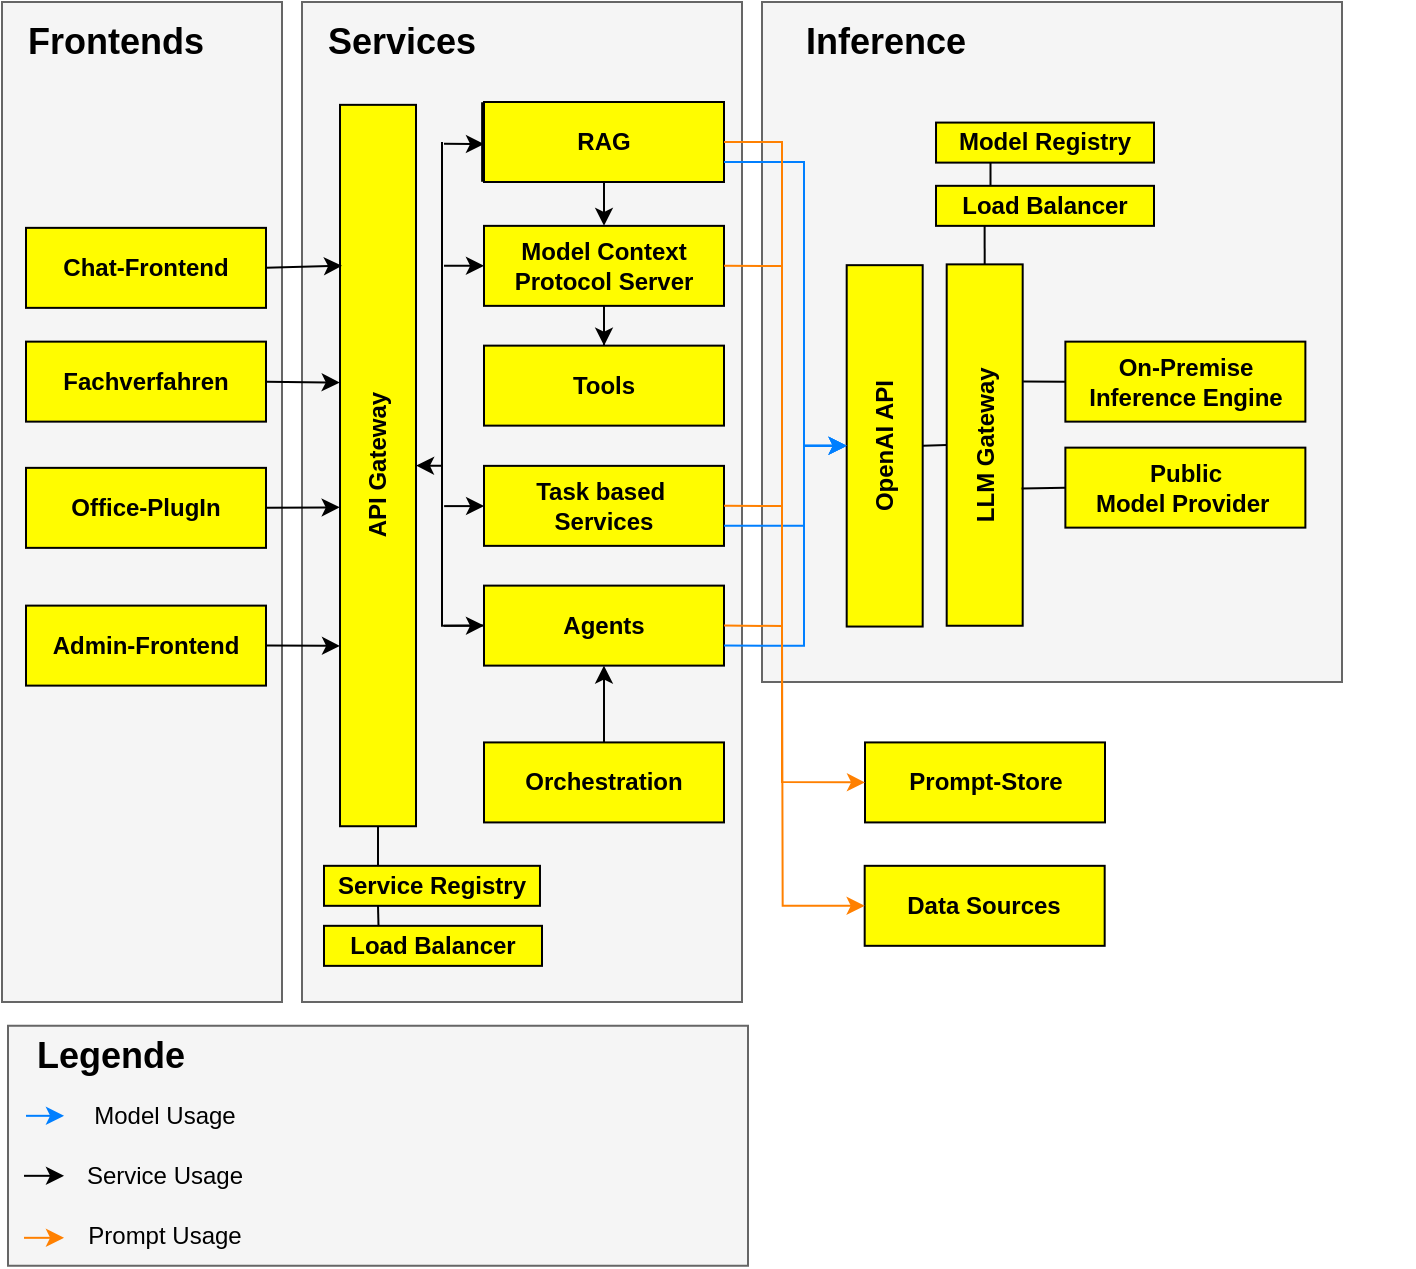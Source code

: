 <mxfile version="26.2.9">
  <diagram name="Seite-1" id="kuKYlrmnADWF5oXy6Rb2">
    <mxGraphModel grid="1" page="1" gridSize="10" guides="1" tooltips="1" connect="1" arrows="1" fold="1" pageScale="1" pageWidth="827" pageHeight="1169" math="0" shadow="0">
      <root>
        <mxCell id="0" />
        <mxCell id="1" parent="0" />
        <mxCell id="DlqzDO41IKm8nMjK7mlu-7" value="" style="group" vertex="1" connectable="0" parent="1">
          <mxGeometry x="37" y="80.0" width="675.84" height="450" as="geometry" />
        </mxCell>
        <mxCell id="DlqzDO41IKm8nMjK7mlu-10" value="" style="verticalLabelPosition=bottom;verticalAlign=top;html=1;shape=mxgraph.basic.rect;fillColor2=none;strokeWidth=1;size=20;indent=5;fillColor=#f5f5f5;strokeColor=#666666;fontColor=#333333;" vertex="1" parent="DlqzDO41IKm8nMjK7mlu-7">
          <mxGeometry x="350" y="-50" width="290" height="340" as="geometry" />
        </mxCell>
        <mxCell id="DlqzDO41IKm8nMjK7mlu-9" value="" style="verticalLabelPosition=bottom;verticalAlign=top;html=1;shape=mxgraph.basic.rect;fillColor2=none;strokeWidth=1;size=20;indent=5;fillColor=#f5f5f5;strokeColor=#666666;fontColor=#333333;" vertex="1" parent="DlqzDO41IKm8nMjK7mlu-7">
          <mxGeometry x="120" y="-50" width="220" height="500" as="geometry" />
        </mxCell>
        <mxCell id="DlqzDO41IKm8nMjK7mlu-8" value="" style="verticalLabelPosition=bottom;verticalAlign=top;html=1;shape=mxgraph.basic.rect;fillColor2=none;strokeWidth=1;size=20;indent=5;fillColor=#f5f5f5;strokeColor=#666666;fontColor=#333333;" vertex="1" parent="DlqzDO41IKm8nMjK7mlu-7">
          <mxGeometry x="-30" y="-50" width="140" height="500" as="geometry" />
        </mxCell>
        <mxCell id="acryvnu5nMnUOujy7CY3-5" value="Chat-Frontend" style="rounded=0;whiteSpace=wrap;html=1;fillStyle=solid;fillColor=#FFFC00;fontStyle=1" vertex="1" parent="DlqzDO41IKm8nMjK7mlu-7">
          <mxGeometry x="-18" y="62.93" width="120" height="40" as="geometry" />
        </mxCell>
        <mxCell id="acryvnu5nMnUOujy7CY3-6" value="API Gateway" style="rounded=0;whiteSpace=wrap;html=1;fillStyle=solid;fillColor=#FFFC00;fontStyle=1;rotation=-90;" vertex="1" parent="DlqzDO41IKm8nMjK7mlu-7">
          <mxGeometry x="-22.34" y="162.77" width="360.69" height="38" as="geometry" />
        </mxCell>
        <mxCell id="acryvnu5nMnUOujy7CY3-8" value="API" style="rounded=0;whiteSpace=wrap;html=1;fillStyle=solid;fillColor=#FFFC00;fontStyle=1;rotation=-90;" vertex="1" parent="DlqzDO41IKm8nMjK7mlu-7">
          <mxGeometry x="201" y="9.69" width="38.75" height="20.62" as="geometry" />
        </mxCell>
        <mxCell id="acryvnu5nMnUOujy7CY3-14" value="RAG" style="rounded=0;whiteSpace=wrap;html=1;fillStyle=solid;fillColor=#FFFC00;fontStyle=1" vertex="1" parent="DlqzDO41IKm8nMjK7mlu-7">
          <mxGeometry x="211" width="120" height="40" as="geometry" />
        </mxCell>
        <mxCell id="cqdGEkHqj4qNh4Njctnl-4" value="" style="edgeStyle=orthogonalEdgeStyle;rounded=0;orthogonalLoop=1;jettySize=auto;html=1;" edge="1" parent="DlqzDO41IKm8nMjK7mlu-7" source="acryvnu5nMnUOujy7CY3-15" target="acryvnu5nMnUOujy7CY3-16">
          <mxGeometry relative="1" as="geometry" />
        </mxCell>
        <mxCell id="acryvnu5nMnUOujy7CY3-15" value="Model Context Protocol Server" style="rounded=0;whiteSpace=wrap;html=1;fillStyle=solid;fillColor=#FFFC00;fontStyle=1" vertex="1" parent="DlqzDO41IKm8nMjK7mlu-7">
          <mxGeometry x="211" y="61.93" width="120" height="40" as="geometry" />
        </mxCell>
        <mxCell id="acryvnu5nMnUOujy7CY3-16" value="Tools" style="rounded=0;whiteSpace=wrap;html=1;fillStyle=solid;fillColor=#FFFC00;fontStyle=1" vertex="1" parent="DlqzDO41IKm8nMjK7mlu-7">
          <mxGeometry x="211" y="121.82" width="120" height="40" as="geometry" />
        </mxCell>
        <mxCell id="acryvnu5nMnUOujy7CY3-17" value="Task based&amp;nbsp;&lt;div&gt;Services&lt;/div&gt;" style="rounded=0;whiteSpace=wrap;html=1;fillStyle=solid;fillColor=#FFFC00;fontStyle=1" vertex="1" parent="DlqzDO41IKm8nMjK7mlu-7">
          <mxGeometry x="211" y="181.93" width="120" height="40" as="geometry" />
        </mxCell>
        <mxCell id="acryvnu5nMnUOujy7CY3-18" value="Agents" style="rounded=0;whiteSpace=wrap;html=1;fillStyle=solid;fillColor=#FFFC00;fontStyle=1" vertex="1" parent="DlqzDO41IKm8nMjK7mlu-7">
          <mxGeometry x="211" y="241.81" width="120" height="40" as="geometry" />
        </mxCell>
        <mxCell id="acryvnu5nMnUOujy7CY3-22" value="Service Registry" style="rounded=0;whiteSpace=wrap;html=1;fillStyle=solid;fillColor=#FFFC00;fontStyle=1" vertex="1" parent="DlqzDO41IKm8nMjK7mlu-7">
          <mxGeometry x="131" y="381.91" width="107.99" height="20" as="geometry" />
        </mxCell>
        <mxCell id="acryvnu5nMnUOujy7CY3-24" value="Orchestration" style="rounded=0;whiteSpace=wrap;html=1;fillStyle=solid;fillColor=#FFFC00;fontStyle=1" vertex="1" parent="DlqzDO41IKm8nMjK7mlu-7">
          <mxGeometry x="211" y="320.21" width="120" height="40" as="geometry" />
        </mxCell>
        <mxCell id="acryvnu5nMnUOujy7CY3-25" value="" style="endArrow=none;html=1;rounded=0;" edge="1" parent="DlqzDO41IKm8nMjK7mlu-7">
          <mxGeometry width="50" height="50" relative="1" as="geometry">
            <mxPoint x="190" y="260.91" as="sourcePoint" />
            <mxPoint x="190" y="20.0" as="targetPoint" />
          </mxGeometry>
        </mxCell>
        <mxCell id="acryvnu5nMnUOujy7CY3-27" value="" style="endArrow=none;html=1;rounded=0;entryX=0;entryY=0.5;entryDx=0;entryDy=0;" edge="1" parent="DlqzDO41IKm8nMjK7mlu-7" target="acryvnu5nMnUOujy7CY3-18">
          <mxGeometry width="50" height="50" relative="1" as="geometry">
            <mxPoint x="191" y="261.91" as="sourcePoint" />
            <mxPoint x="131" y="240.21" as="targetPoint" />
          </mxGeometry>
        </mxCell>
        <mxCell id="acryvnu5nMnUOujy7CY3-29" value="" style="endArrow=classic;html=1;rounded=0;exitX=0.5;exitY=0;exitDx=0;exitDy=0;entryX=0.5;entryY=1;entryDx=0;entryDy=0;" edge="1" parent="DlqzDO41IKm8nMjK7mlu-7" source="acryvnu5nMnUOujy7CY3-24" target="acryvnu5nMnUOujy7CY3-18">
          <mxGeometry width="50" height="50" relative="1" as="geometry">
            <mxPoint x="81" y="290.21" as="sourcePoint" />
            <mxPoint x="271" y="284.21" as="targetPoint" />
          </mxGeometry>
        </mxCell>
        <mxCell id="acryvnu5nMnUOujy7CY3-33" value="" style="endArrow=classic;html=1;rounded=0;entryX=0;entryY=0.5;entryDx=0;entryDy=0;" edge="1" parent="DlqzDO41IKm8nMjK7mlu-7" target="acryvnu5nMnUOujy7CY3-15">
          <mxGeometry width="50" height="50" relative="1" as="geometry">
            <mxPoint x="191" y="81.91" as="sourcePoint" />
            <mxPoint x="221" y="21.91" as="targetPoint" />
          </mxGeometry>
        </mxCell>
        <mxCell id="acryvnu5nMnUOujy7CY3-35" value="" style="endArrow=classic;html=1;rounded=0;entryX=0;entryY=0.5;entryDx=0;entryDy=0;" edge="1" parent="DlqzDO41IKm8nMjK7mlu-7">
          <mxGeometry width="50" height="50" relative="1" as="geometry">
            <mxPoint x="191.06" y="202.05" as="sourcePoint" />
            <mxPoint x="211.06" y="202.05" as="targetPoint" />
          </mxGeometry>
        </mxCell>
        <mxCell id="acryvnu5nMnUOujy7CY3-36" value="" style="endArrow=classic;html=1;rounded=0;exitX=1;exitY=0.5;exitDx=0;exitDy=0;entryX=0.777;entryY=0.026;entryDx=0;entryDy=0;entryPerimeter=0;" edge="1" parent="DlqzDO41IKm8nMjK7mlu-7" source="acryvnu5nMnUOujy7CY3-5" target="acryvnu5nMnUOujy7CY3-6">
          <mxGeometry width="50" height="50" relative="1" as="geometry">
            <mxPoint x="120" y="181.91" as="sourcePoint" />
            <mxPoint x="140" y="151.91" as="targetPoint" />
          </mxGeometry>
        </mxCell>
        <mxCell id="acryvnu5nMnUOujy7CY3-37" value="Prompt-Store" style="rounded=0;whiteSpace=wrap;html=1;fillStyle=solid;fillColor=#FFFC00;fontStyle=1" vertex="1" parent="DlqzDO41IKm8nMjK7mlu-7">
          <mxGeometry x="401.5" y="320.21" width="120" height="40" as="geometry" />
        </mxCell>
        <mxCell id="acryvnu5nMnUOujy7CY3-44" value="" style="endArrow=none;html=1;rounded=0;entryX=0.5;entryY=1;entryDx=0;entryDy=0;exitX=0.5;exitY=0;exitDx=0;exitDy=0;endFill=1;startArrow=classic;startFill=1;" edge="1" parent="DlqzDO41IKm8nMjK7mlu-7" source="acryvnu5nMnUOujy7CY3-15" target="acryvnu5nMnUOujy7CY3-14">
          <mxGeometry width="50" height="50" relative="1" as="geometry">
            <mxPoint x="401" y="271.91" as="sourcePoint" />
            <mxPoint x="401" y="91.91" as="targetPoint" />
          </mxGeometry>
        </mxCell>
        <mxCell id="acryvnu5nMnUOujy7CY3-47" value="OpenAI API" style="rounded=0;whiteSpace=wrap;html=1;fillStyle=solid;fillColor=#FFFC00;fontStyle=1;rotation=-90;" vertex="1" parent="DlqzDO41IKm8nMjK7mlu-7">
          <mxGeometry x="321" y="152.93" width="180.69" height="38" as="geometry" />
        </mxCell>
        <mxCell id="acryvnu5nMnUOujy7CY3-48" value="" style="endArrow=classic;html=1;rounded=0;exitX=1;exitY=0.75;exitDx=0;exitDy=0;entryX=0.5;entryY=0;entryDx=0;entryDy=0;strokeColor=#007FFF;" edge="1" parent="DlqzDO41IKm8nMjK7mlu-7" source="acryvnu5nMnUOujy7CY3-14" target="acryvnu5nMnUOujy7CY3-47">
          <mxGeometry width="50" height="50" relative="1" as="geometry">
            <mxPoint x="371" y="161.91" as="sourcePoint" />
            <mxPoint x="391" y="91.91" as="targetPoint" />
            <Array as="points">
              <mxPoint x="371" y="30.0" />
              <mxPoint x="371" y="171.91" />
            </Array>
          </mxGeometry>
        </mxCell>
        <mxCell id="acryvnu5nMnUOujy7CY3-49" value="LLM Gateway" style="rounded=0;whiteSpace=wrap;html=1;fillStyle=solid;fillColor=#FFFC00;fontStyle=1;rotation=-90;" vertex="1" parent="DlqzDO41IKm8nMjK7mlu-7">
          <mxGeometry x="371" y="152.53" width="180.69" height="38" as="geometry" />
        </mxCell>
        <mxCell id="acryvnu5nMnUOujy7CY3-50" value="Model Registry" style="rounded=0;whiteSpace=wrap;html=1;fillStyle=solid;fillColor=#FFFC00;fontStyle=1" vertex="1" parent="DlqzDO41IKm8nMjK7mlu-7">
          <mxGeometry x="437.01" y="10.29" width="108.99" height="20.02" as="geometry" />
        </mxCell>
        <mxCell id="acryvnu5nMnUOujy7CY3-51" value="Load Balancer" style="rounded=0;whiteSpace=wrap;html=1;fillStyle=solid;fillColor=#FFFC00;fontStyle=1" vertex="1" parent="DlqzDO41IKm8nMjK7mlu-7">
          <mxGeometry x="437" y="41.91" width="109" height="20.02" as="geometry" />
        </mxCell>
        <mxCell id="acryvnu5nMnUOujy7CY3-52" value="" style="endArrow=none;html=1;rounded=0;entryX=0.223;entryY=0.991;entryDx=0;entryDy=0;exitX=1;exitY=0.5;exitDx=0;exitDy=0;entryPerimeter=0;" edge="1" parent="DlqzDO41IKm8nMjK7mlu-7" source="acryvnu5nMnUOujy7CY3-49" target="acryvnu5nMnUOujy7CY3-51">
          <mxGeometry width="50" height="50" relative="1" as="geometry">
            <mxPoint x="381" y="271.91" as="sourcePoint" />
            <mxPoint x="381" y="91.91" as="targetPoint" />
          </mxGeometry>
        </mxCell>
        <mxCell id="acryvnu5nMnUOujy7CY3-53" value="On-Premise&lt;br&gt;Inference Engine" style="rounded=0;whiteSpace=wrap;html=1;fillStyle=solid;fillColor=#FFFC00;fontStyle=1" vertex="1" parent="DlqzDO41IKm8nMjK7mlu-7">
          <mxGeometry x="501.69" y="119.82" width="120" height="40" as="geometry" />
        </mxCell>
        <mxCell id="acryvnu5nMnUOujy7CY3-54" value="Public &lt;br&gt;Model Provider&amp;nbsp;" style="rounded=0;whiteSpace=wrap;html=1;fillStyle=solid;fillColor=#FFFC00;fontStyle=1" vertex="1" parent="DlqzDO41IKm8nMjK7mlu-7">
          <mxGeometry x="501.69" y="172.82" width="120" height="40" as="geometry" />
        </mxCell>
        <mxCell id="4rEBPdKsrA841RK2pKU5-1" value="" style="endArrow=classic;html=1;rounded=0;exitX=1;exitY=0.75;exitDx=0;exitDy=0;entryX=0.5;entryY=0;entryDx=0;entryDy=0;strokeColor=#007FFF;" edge="1" parent="DlqzDO41IKm8nMjK7mlu-7" source="acryvnu5nMnUOujy7CY3-18" target="acryvnu5nMnUOujy7CY3-47">
          <mxGeometry width="50" height="50" relative="1" as="geometry">
            <mxPoint x="321" y="141.91" as="sourcePoint" />
            <mxPoint x="371" y="91.91" as="targetPoint" />
            <Array as="points">
              <mxPoint x="371" y="271.91" />
              <mxPoint x="371" y="171.91" />
            </Array>
          </mxGeometry>
        </mxCell>
        <mxCell id="4rEBPdKsrA841RK2pKU5-2" value="" style="endArrow=classic;html=1;rounded=0;exitX=1;exitY=0.75;exitDx=0;exitDy=0;entryX=0.5;entryY=0;entryDx=0;entryDy=0;strokeColor=#007FFF;" edge="1" parent="DlqzDO41IKm8nMjK7mlu-7" source="acryvnu5nMnUOujy7CY3-17" target="acryvnu5nMnUOujy7CY3-47">
          <mxGeometry width="50" height="50" relative="1" as="geometry">
            <mxPoint x="341" y="281.91" as="sourcePoint" />
            <mxPoint x="402" y="181.91" as="targetPoint" />
            <Array as="points">
              <mxPoint x="371" y="211.91" />
              <mxPoint x="371" y="171.91" />
            </Array>
          </mxGeometry>
        </mxCell>
        <mxCell id="4rEBPdKsrA841RK2pKU5-12" value="" style="endArrow=none;html=1;rounded=0;entryX=0.5;entryY=0;entryDx=0;entryDy=0;exitX=0.5;exitY=1;exitDx=0;exitDy=0;" edge="1" parent="DlqzDO41IKm8nMjK7mlu-7" source="acryvnu5nMnUOujy7CY3-47" target="acryvnu5nMnUOujy7CY3-49">
          <mxGeometry width="50" height="50" relative="1" as="geometry">
            <mxPoint x="260" y="241.91" as="sourcePoint" />
            <mxPoint x="310" y="191.91" as="targetPoint" />
          </mxGeometry>
        </mxCell>
        <mxCell id="4rEBPdKsrA841RK2pKU5-13" value="" style="endArrow=none;html=1;rounded=0;entryX=0.25;entryY=1;entryDx=0;entryDy=0;exitX=0.25;exitY=0;exitDx=0;exitDy=0;" edge="1" parent="DlqzDO41IKm8nMjK7mlu-7" source="acryvnu5nMnUOujy7CY3-51" target="acryvnu5nMnUOujy7CY3-50">
          <mxGeometry width="50" height="50" relative="1" as="geometry">
            <mxPoint x="461" y="21.91" as="sourcePoint" />
            <mxPoint x="471" y="71.91" as="targetPoint" />
          </mxGeometry>
        </mxCell>
        <mxCell id="4rEBPdKsrA841RK2pKU5-14" value="" style="endArrow=none;html=1;rounded=0;exitX=0.676;exitY=1.006;exitDx=0;exitDy=0;exitPerimeter=0;entryX=0;entryY=0.5;entryDx=0;entryDy=0;" edge="1" parent="DlqzDO41IKm8nMjK7mlu-7" source="acryvnu5nMnUOujy7CY3-49" target="acryvnu5nMnUOujy7CY3-53">
          <mxGeometry width="50" height="50" relative="1" as="geometry">
            <mxPoint x="482.409" y="139.729" as="sourcePoint" />
            <mxPoint x="501" y="141.91" as="targetPoint" />
          </mxGeometry>
        </mxCell>
        <mxCell id="4rEBPdKsrA841RK2pKU5-15" value="" style="endArrow=none;html=1;rounded=0;exitX=0.38;exitY=0.985;exitDx=0;exitDy=0;exitPerimeter=0;entryX=0;entryY=0.5;entryDx=0;entryDy=0;" edge="1" parent="DlqzDO41IKm8nMjK7mlu-7" source="acryvnu5nMnUOujy7CY3-49" target="acryvnu5nMnUOujy7CY3-54">
          <mxGeometry width="50" height="50" relative="1" as="geometry">
            <mxPoint x="491" y="149.91" as="sourcePoint" />
            <mxPoint x="512" y="149.91" as="targetPoint" />
          </mxGeometry>
        </mxCell>
        <mxCell id="4rEBPdKsrA841RK2pKU5-19" value="Fachverfahren" style="rounded=0;whiteSpace=wrap;html=1;fillStyle=solid;fillColor=#FFFC00;fontStyle=1" vertex="1" parent="DlqzDO41IKm8nMjK7mlu-7">
          <mxGeometry x="-18" y="119.82" width="120" height="40" as="geometry" />
        </mxCell>
        <mxCell id="4rEBPdKsrA841RK2pKU5-21" value="" style="endArrow=classic;html=1;rounded=0;entryX=0.615;entryY=-0.004;entryDx=0;entryDy=0;exitX=1;exitY=0.5;exitDx=0;exitDy=0;entryPerimeter=0;" edge="1" parent="DlqzDO41IKm8nMjK7mlu-7" source="4rEBPdKsrA841RK2pKU5-19" target="acryvnu5nMnUOujy7CY3-6">
          <mxGeometry width="50" height="50" relative="1" as="geometry">
            <mxPoint x="130" y="191.91" as="sourcePoint" />
            <mxPoint x="149" y="191.91" as="targetPoint" />
          </mxGeometry>
        </mxCell>
        <mxCell id="4rEBPdKsrA841RK2pKU5-22" value="Admin-Frontend" style="rounded=0;whiteSpace=wrap;html=1;fillStyle=solid;fillColor=#FFFC00;fontStyle=1" vertex="1" parent="DlqzDO41IKm8nMjK7mlu-7">
          <mxGeometry x="-18" y="251.81" width="120" height="40" as="geometry" />
        </mxCell>
        <mxCell id="4rEBPdKsrA841RK2pKU5-23" value="Office-PlugIn" style="rounded=0;whiteSpace=wrap;html=1;fillStyle=solid;fillColor=#FFFC00;fontStyle=1" vertex="1" parent="DlqzDO41IKm8nMjK7mlu-7">
          <mxGeometry x="-18" y="182.93" width="120" height="40" as="geometry" />
        </mxCell>
        <mxCell id="4rEBPdKsrA841RK2pKU5-24" value="" style="endArrow=classic;html=1;rounded=0;exitX=1;exitY=0.5;exitDx=0;exitDy=0;entryX=0.442;entryY=-0.004;entryDx=0;entryDy=0;entryPerimeter=0;" edge="1" parent="DlqzDO41IKm8nMjK7mlu-7" source="4rEBPdKsrA841RK2pKU5-23" target="acryvnu5nMnUOujy7CY3-6">
          <mxGeometry width="50" height="50" relative="1" as="geometry">
            <mxPoint x="130" y="149.91" as="sourcePoint" />
            <mxPoint x="130" y="201.91" as="targetPoint" />
          </mxGeometry>
        </mxCell>
        <mxCell id="4rEBPdKsrA841RK2pKU5-25" value="" style="endArrow=classic;html=1;rounded=0;exitX=1;exitY=0.5;exitDx=0;exitDy=0;entryX=0.25;entryY=0;entryDx=0;entryDy=0;" edge="1" parent="DlqzDO41IKm8nMjK7mlu-7" source="4rEBPdKsrA841RK2pKU5-22" target="acryvnu5nMnUOujy7CY3-6">
          <mxGeometry width="50" height="50" relative="1" as="geometry">
            <mxPoint x="130" y="212.91" as="sourcePoint" />
            <mxPoint x="130" y="261.91" as="targetPoint" />
          </mxGeometry>
        </mxCell>
        <mxCell id="4rEBPdKsrA841RK2pKU5-26" value="" style="endArrow=none;html=1;rounded=0;exitX=0.25;exitY=0;exitDx=0;exitDy=0;entryX=0;entryY=0.5;entryDx=0;entryDy=0;" edge="1" parent="DlqzDO41IKm8nMjK7mlu-7" source="acryvnu5nMnUOujy7CY3-22" target="acryvnu5nMnUOujy7CY3-6">
          <mxGeometry width="50" height="50" relative="1" as="geometry">
            <mxPoint x="180" y="161.91" as="sourcePoint" />
            <mxPoint x="230" y="111.91" as="targetPoint" />
          </mxGeometry>
        </mxCell>
        <mxCell id="4rEBPdKsrA841RK2pKU5-29" value="" style="endArrow=none;html=1;rounded=0;entryX=0.25;entryY=1;entryDx=0;entryDy=0;exitX=0.25;exitY=0;exitDx=0;exitDy=0;" edge="1" parent="DlqzDO41IKm8nMjK7mlu-7" source="4rEBPdKsrA841RK2pKU5-31" target="acryvnu5nMnUOujy7CY3-22">
          <mxGeometry width="50" height="50" relative="1" as="geometry">
            <mxPoint x="155" y="411.91" as="sourcePoint" />
            <mxPoint x="181" y="381.91" as="targetPoint" />
          </mxGeometry>
        </mxCell>
        <mxCell id="4rEBPdKsrA841RK2pKU5-31" value="Load Balancer" style="rounded=0;whiteSpace=wrap;html=1;fillStyle=solid;fillColor=#FFFC00;fontStyle=1" vertex="1" parent="DlqzDO41IKm8nMjK7mlu-7">
          <mxGeometry x="131" y="411.91" width="109" height="20.02" as="geometry" />
        </mxCell>
        <mxCell id="4rEBPdKsrA841RK2pKU5-36" value="" style="endArrow=classic;startArrow=classic;html=1;rounded=0;exitX=0.5;exitY=1;exitDx=0;exitDy=0;entryX=0;entryY=0.5;entryDx=0;entryDy=0;" edge="1" parent="DlqzDO41IKm8nMjK7mlu-7" source="acryvnu5nMnUOujy7CY3-6" target="acryvnu5nMnUOujy7CY3-18">
          <mxGeometry width="50" height="50" relative="1" as="geometry">
            <mxPoint x="-10" y="141.91" as="sourcePoint" />
            <mxPoint x="210" y="271.91" as="targetPoint" />
            <Array as="points">
              <mxPoint x="190" y="181.91" />
              <mxPoint x="190" y="261.91" />
            </Array>
          </mxGeometry>
        </mxCell>
        <mxCell id="4rEBPdKsrA841RK2pKU5-38" value="" style="endArrow=classic;html=1;rounded=0;exitX=1;exitY=0.5;exitDx=0;exitDy=0;strokeColor=#FF8000;entryX=0;entryY=0.5;entryDx=0;entryDy=0;" edge="1" parent="DlqzDO41IKm8nMjK7mlu-7" source="acryvnu5nMnUOujy7CY3-18" target="acryvnu5nMnUOujy7CY3-37">
          <mxGeometry width="50" height="50" relative="1" as="geometry">
            <mxPoint x="330" y="281.529" as="sourcePoint" />
            <mxPoint x="400" y="341.91" as="targetPoint" />
            <Array as="points">
              <mxPoint x="360" y="262" />
              <mxPoint x="360" y="340" />
            </Array>
          </mxGeometry>
        </mxCell>
        <mxCell id="4rEBPdKsrA841RK2pKU5-41" value="" style="endArrow=none;html=1;rounded=0;entryX=1;entryY=0.5;entryDx=0;entryDy=0;strokeColor=#FF8000;" edge="1" parent="DlqzDO41IKm8nMjK7mlu-7" target="acryvnu5nMnUOujy7CY3-17">
          <mxGeometry width="50" height="50" relative="1" as="geometry">
            <mxPoint x="360" y="262" as="sourcePoint" />
            <mxPoint x="350" y="201.91" as="targetPoint" />
            <Array as="points">
              <mxPoint x="360" y="202" />
            </Array>
          </mxGeometry>
        </mxCell>
        <mxCell id="4rEBPdKsrA841RK2pKU5-42" value="" style="endArrow=none;html=1;rounded=0;entryX=1;entryY=0.5;entryDx=0;entryDy=0;strokeColor=#FF8000;" edge="1" parent="DlqzDO41IKm8nMjK7mlu-7" target="acryvnu5nMnUOujy7CY3-15">
          <mxGeometry width="50" height="50" relative="1" as="geometry">
            <mxPoint x="360" y="202" as="sourcePoint" />
            <mxPoint x="350" y="81.91" as="targetPoint" />
            <Array as="points">
              <mxPoint x="360" y="82.0" />
            </Array>
          </mxGeometry>
        </mxCell>
        <mxCell id="DlqzDO41IKm8nMjK7mlu-14" value="&lt;b&gt;&lt;font style=&quot;font-size: 18px;&quot;&gt;Services&lt;/font&gt;&lt;/b&gt;" style="text;html=1;align=left;verticalAlign=middle;whiteSpace=wrap;rounded=0;" vertex="1" parent="DlqzDO41IKm8nMjK7mlu-7">
          <mxGeometry x="131" y="-50" width="101" height="40" as="geometry" />
        </mxCell>
        <mxCell id="DlqzDO41IKm8nMjK7mlu-15" value="&lt;b&gt;&lt;font style=&quot;font-size: 18px;&quot;&gt;Inference&lt;/font&gt;&lt;/b&gt;" style="text;html=1;align=left;verticalAlign=middle;whiteSpace=wrap;rounded=0;" vertex="1" parent="DlqzDO41IKm8nMjK7mlu-7">
          <mxGeometry x="370" y="-50" width="270" height="40" as="geometry" />
        </mxCell>
        <mxCell id="cqdGEkHqj4qNh4Njctnl-5" value="Data Sources" style="rounded=0;whiteSpace=wrap;html=1;fillStyle=solid;fillColor=#FFFC00;fontStyle=1" vertex="1" parent="DlqzDO41IKm8nMjK7mlu-7">
          <mxGeometry x="401.34" y="381.91" width="120" height="40" as="geometry" />
        </mxCell>
        <mxCell id="cqdGEkHqj4qNh4Njctnl-6" value="" style="endArrow=classic;html=1;rounded=0;strokeColor=#FF8000;entryX=0;entryY=0.5;entryDx=0;entryDy=0;" edge="1" parent="DlqzDO41IKm8nMjK7mlu-7" target="cqdGEkHqj4qNh4Njctnl-5">
          <mxGeometry width="50" height="50" relative="1" as="geometry">
            <mxPoint x="360" y="263" as="sourcePoint" />
            <mxPoint x="402.34" y="401.91" as="targetPoint" />
            <Array as="points">
              <mxPoint x="360" y="263" />
              <mxPoint x="360.34" y="401.91" />
            </Array>
          </mxGeometry>
        </mxCell>
        <mxCell id="DlqzDO41IKm8nMjK7mlu-5" value="" style="verticalLabelPosition=bottom;verticalAlign=top;html=1;shape=mxgraph.basic.rect;fillColor2=none;strokeWidth=1;size=20;indent=5;fillColor=#f5f5f5;fontColor=#333333;strokeColor=#666666;" vertex="1" parent="1">
          <mxGeometry x="10" y="541.91" width="370" height="120" as="geometry" />
        </mxCell>
        <mxCell id="4rEBPdKsrA841RK2pKU5-3" value="" style="endArrow=classic;html=1;rounded=0;strokeColor=#007FFF;" edge="1" parent="1" target="4rEBPdKsrA841RK2pKU5-4">
          <mxGeometry width="50" height="50" relative="1" as="geometry">
            <mxPoint x="19.01" y="586.91" as="sourcePoint" />
            <mxPoint x="69.01" y="586.91" as="targetPoint" />
          </mxGeometry>
        </mxCell>
        <mxCell id="4rEBPdKsrA841RK2pKU5-4" value="Model Usage" style="text;html=1;align=center;verticalAlign=middle;whiteSpace=wrap;rounded=0;" vertex="1" parent="1">
          <mxGeometry x="38.01" y="571.91" width="101" height="30" as="geometry" />
        </mxCell>
        <mxCell id="4rEBPdKsrA841RK2pKU5-8" value="" style="endArrow=classic;html=1;rounded=0;" edge="1" parent="1">
          <mxGeometry width="50" height="50" relative="1" as="geometry">
            <mxPoint x="18.01" y="616.91" as="sourcePoint" />
            <mxPoint x="38.01" y="616.91" as="targetPoint" />
            <Array as="points">
              <mxPoint x="38.01" y="616.91" />
            </Array>
          </mxGeometry>
        </mxCell>
        <mxCell id="4rEBPdKsrA841RK2pKU5-9" value="Service Usage" style="text;html=1;align=center;verticalAlign=middle;whiteSpace=wrap;rounded=0;" vertex="1" parent="1">
          <mxGeometry x="38.01" y="601.91" width="101" height="30" as="geometry" />
        </mxCell>
        <mxCell id="4rEBPdKsrA841RK2pKU5-43" value="" style="endArrow=classic;html=1;rounded=0;strokeColor=#FF8000;" edge="1" parent="1">
          <mxGeometry width="50" height="50" relative="1" as="geometry">
            <mxPoint x="18.01" y="647.91" as="sourcePoint" />
            <mxPoint x="38.01" y="647.91" as="targetPoint" />
            <Array as="points">
              <mxPoint x="38.01" y="647.91" />
            </Array>
          </mxGeometry>
        </mxCell>
        <mxCell id="4rEBPdKsrA841RK2pKU5-44" value="Prompt Usage" style="text;html=1;align=center;verticalAlign=middle;whiteSpace=wrap;rounded=0;" vertex="1" parent="1">
          <mxGeometry x="38.01" y="631.91" width="101" height="30" as="geometry" />
        </mxCell>
        <mxCell id="4rEBPdKsrA841RK2pKU5-45" value="&lt;b&gt;&lt;font style=&quot;font-size: 18px;&quot;&gt;Legende&lt;/font&gt;&lt;/b&gt;" style="text;html=1;align=center;verticalAlign=middle;whiteSpace=wrap;rounded=0;" vertex="1" parent="1">
          <mxGeometry x="11.01" y="541.91" width="101" height="30" as="geometry" />
        </mxCell>
        <mxCell id="DlqzDO41IKm8nMjK7mlu-13" value="&lt;b&gt;&lt;font style=&quot;font-size: 18px;&quot;&gt;Frontends&lt;/font&gt;&lt;/b&gt;" style="text;html=1;align=left;verticalAlign=middle;whiteSpace=wrap;rounded=0;" vertex="1" parent="1">
          <mxGeometry x="17.66" y="30.0" width="101" height="40" as="geometry" />
        </mxCell>
        <mxCell id="cqdGEkHqj4qNh4Njctnl-1" value="" style="endArrow=classic;html=1;rounded=0;entryX=0;entryY=0.5;entryDx=0;entryDy=0;" edge="1" parent="1">
          <mxGeometry width="50" height="50" relative="1" as="geometry">
            <mxPoint x="228" y="100.91" as="sourcePoint" />
            <mxPoint x="248" y="101" as="targetPoint" />
          </mxGeometry>
        </mxCell>
        <mxCell id="cqdGEkHqj4qNh4Njctnl-3" value="" style="endArrow=none;html=1;rounded=0;strokeColor=#FF8000;entryX=1;entryY=0.5;entryDx=0;entryDy=0;" edge="1" parent="1" target="acryvnu5nMnUOujy7CY3-14">
          <mxGeometry width="50" height="50" relative="1" as="geometry">
            <mxPoint x="397" y="340" as="sourcePoint" />
            <mxPoint x="370" y="100" as="targetPoint" />
            <Array as="points">
              <mxPoint x="397" y="100" />
            </Array>
          </mxGeometry>
        </mxCell>
      </root>
    </mxGraphModel>
  </diagram>
</mxfile>
